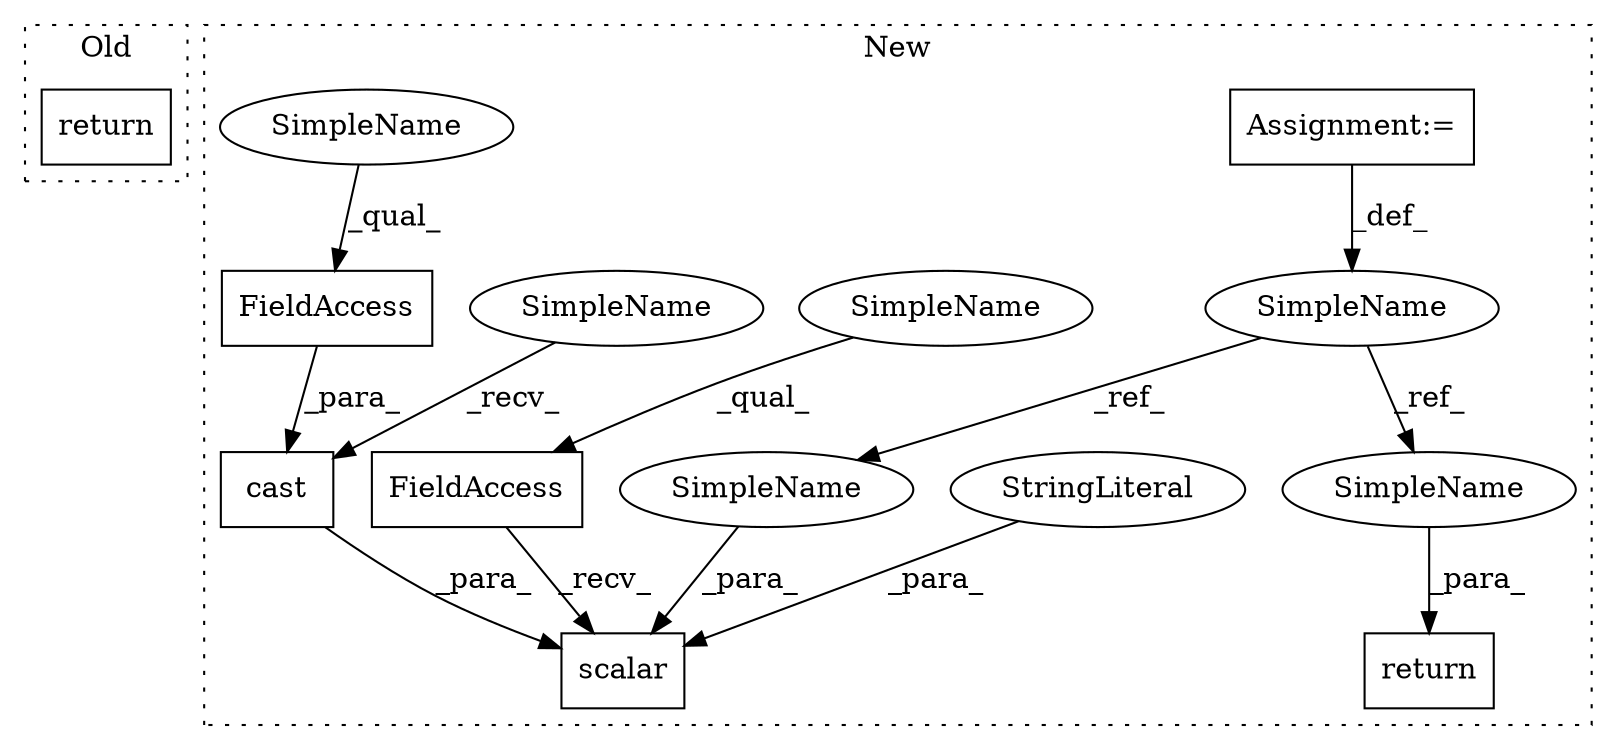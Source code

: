 digraph G {
subgraph cluster0 {
1 [label="return" a="41" s="8278" l="7" shape="box"];
label = "Old";
style="dotted";
}
subgraph cluster1 {
2 [label="scalar" a="32" s="8804,8873" l="7,1" shape="box"];
3 [label="FieldAccess" a="22" s="8785" l="18" shape="box"];
4 [label="StringLiteral" a="45" s="8811" l="9" shape="ellipse"];
5 [label="Assignment:=" a="7" s="8660" l="1" shape="box"];
6 [label="return" a="41" s="8880" l="7" shape="box"];
7 [label="SimpleName" a="42" s="8654" l="6" shape="ellipse"];
8 [label="FieldAccess" a="22" s="8856" l="16" shape="box"];
9 [label="cast" a="32" s="8839,8872" l="5,1" shape="box"];
10 [label="SimpleName" a="42" s="8821" l="6" shape="ellipse"];
11 [label="SimpleName" a="42" s="8887" l="6" shape="ellipse"];
12 [label="SimpleName" a="42" s="8828" l="10" shape="ellipse"];
13 [label="SimpleName" a="42" s="8785" l="10" shape="ellipse"];
14 [label="SimpleName" a="42" s="8856" l="10" shape="ellipse"];
label = "New";
style="dotted";
}
3 -> 2 [label="_recv_"];
4 -> 2 [label="_para_"];
5 -> 7 [label="_def_"];
7 -> 10 [label="_ref_"];
7 -> 11 [label="_ref_"];
8 -> 9 [label="_para_"];
9 -> 2 [label="_para_"];
10 -> 2 [label="_para_"];
11 -> 6 [label="_para_"];
12 -> 9 [label="_recv_"];
13 -> 3 [label="_qual_"];
14 -> 8 [label="_qual_"];
}